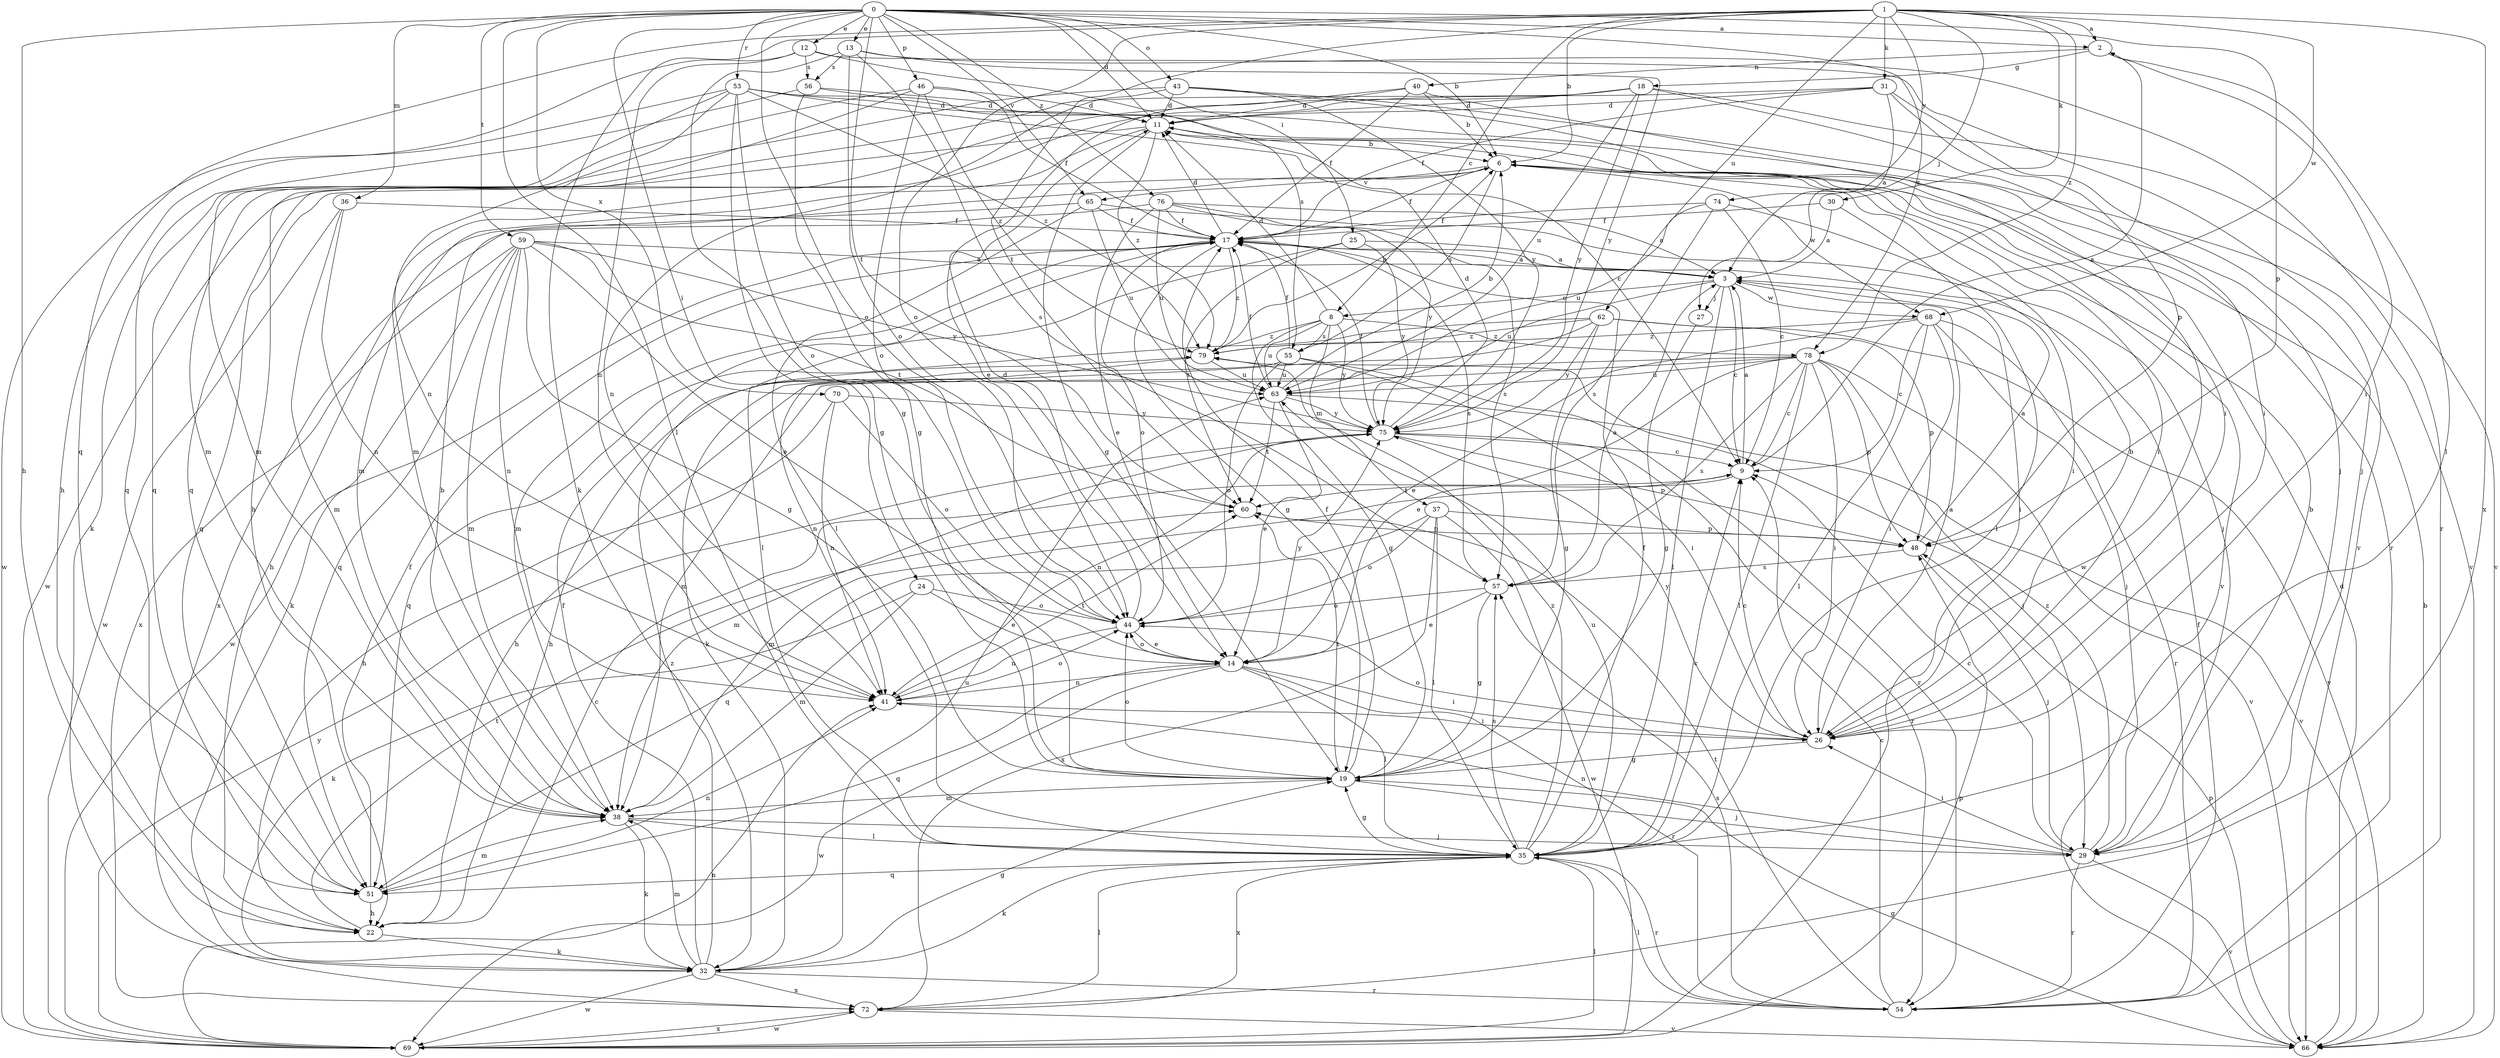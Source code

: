 strict digraph  {
0;
1;
2;
3;
6;
8;
9;
11;
12;
13;
14;
17;
18;
19;
22;
24;
25;
26;
27;
29;
30;
31;
32;
35;
36;
37;
38;
40;
41;
43;
44;
46;
48;
51;
53;
54;
55;
56;
57;
59;
60;
62;
63;
65;
66;
68;
69;
70;
72;
74;
75;
76;
78;
79;
0 -> 2  [label=a];
0 -> 6  [label=b];
0 -> 11  [label=d];
0 -> 12  [label=e];
0 -> 13  [label=e];
0 -> 22  [label=h];
0 -> 24  [label=i];
0 -> 25  [label=i];
0 -> 35  [label=l];
0 -> 36  [label=m];
0 -> 43  [label=o];
0 -> 44  [label=o];
0 -> 46  [label=p];
0 -> 48  [label=p];
0 -> 53  [label=r];
0 -> 59  [label=t];
0 -> 60  [label=t];
0 -> 65  [label=v];
0 -> 70  [label=x];
0 -> 76  [label=z];
0 -> 78  [label=z];
1 -> 2  [label=a];
1 -> 6  [label=b];
1 -> 8  [label=c];
1 -> 27  [label=j];
1 -> 30  [label=k];
1 -> 31  [label=k];
1 -> 32  [label=k];
1 -> 44  [label=o];
1 -> 51  [label=q];
1 -> 60  [label=t];
1 -> 62  [label=u];
1 -> 68  [label=w];
1 -> 72  [label=x];
1 -> 74  [label=y];
1 -> 78  [label=z];
2 -> 18  [label=g];
2 -> 26  [label=i];
2 -> 35  [label=l];
2 -> 40  [label=n];
3 -> 8  [label=c];
3 -> 9  [label=c];
3 -> 26  [label=i];
3 -> 27  [label=j];
3 -> 35  [label=l];
3 -> 63  [label=u];
3 -> 68  [label=w];
6 -> 17  [label=f];
6 -> 26  [label=i];
6 -> 51  [label=q];
6 -> 55  [label=s];
6 -> 65  [label=v];
6 -> 68  [label=w];
8 -> 11  [label=d];
8 -> 19  [label=g];
8 -> 37  [label=m];
8 -> 55  [label=s];
8 -> 63  [label=u];
8 -> 75  [label=y];
8 -> 78  [label=z];
8 -> 79  [label=z];
9 -> 2  [label=a];
9 -> 3  [label=a];
9 -> 38  [label=m];
9 -> 60  [label=t];
11 -> 6  [label=b];
11 -> 19  [label=g];
11 -> 38  [label=m];
11 -> 66  [label=v];
11 -> 69  [label=w];
11 -> 79  [label=z];
12 -> 22  [label=h];
12 -> 41  [label=n];
12 -> 55  [label=s];
12 -> 56  [label=s];
12 -> 66  [label=v];
13 -> 19  [label=g];
13 -> 44  [label=o];
13 -> 54  [label=r];
13 -> 56  [label=s];
13 -> 57  [label=s];
13 -> 75  [label=y];
14 -> 26  [label=i];
14 -> 35  [label=l];
14 -> 41  [label=n];
14 -> 44  [label=o];
14 -> 51  [label=q];
14 -> 54  [label=r];
14 -> 69  [label=w];
14 -> 75  [label=y];
17 -> 3  [label=a];
17 -> 11  [label=d];
17 -> 19  [label=g];
17 -> 38  [label=m];
17 -> 44  [label=o];
17 -> 57  [label=s];
17 -> 69  [label=w];
17 -> 79  [label=z];
18 -> 11  [label=d];
18 -> 22  [label=h];
18 -> 26  [label=i];
18 -> 38  [label=m];
18 -> 63  [label=u];
18 -> 66  [label=v];
18 -> 75  [label=y];
19 -> 17  [label=f];
19 -> 29  [label=j];
19 -> 38  [label=m];
19 -> 44  [label=o];
19 -> 60  [label=t];
22 -> 9  [label=c];
22 -> 32  [label=k];
22 -> 60  [label=t];
24 -> 14  [label=e];
24 -> 32  [label=k];
24 -> 38  [label=m];
24 -> 44  [label=o];
25 -> 3  [label=a];
25 -> 35  [label=l];
25 -> 60  [label=t];
25 -> 75  [label=y];
26 -> 3  [label=a];
26 -> 6  [label=b];
26 -> 9  [label=c];
26 -> 19  [label=g];
26 -> 44  [label=o];
26 -> 75  [label=y];
27 -> 19  [label=g];
29 -> 6  [label=b];
29 -> 9  [label=c];
29 -> 26  [label=i];
29 -> 41  [label=n];
29 -> 54  [label=r];
29 -> 66  [label=v];
29 -> 79  [label=z];
30 -> 3  [label=a];
30 -> 17  [label=f];
30 -> 35  [label=l];
31 -> 3  [label=a];
31 -> 11  [label=d];
31 -> 17  [label=f];
31 -> 29  [label=j];
31 -> 48  [label=p];
31 -> 51  [label=q];
32 -> 17  [label=f];
32 -> 19  [label=g];
32 -> 38  [label=m];
32 -> 54  [label=r];
32 -> 63  [label=u];
32 -> 69  [label=w];
32 -> 72  [label=x];
32 -> 79  [label=z];
35 -> 9  [label=c];
35 -> 17  [label=f];
35 -> 19  [label=g];
35 -> 32  [label=k];
35 -> 51  [label=q];
35 -> 54  [label=r];
35 -> 57  [label=s];
35 -> 63  [label=u];
35 -> 72  [label=x];
35 -> 79  [label=z];
36 -> 17  [label=f];
36 -> 38  [label=m];
36 -> 41  [label=n];
36 -> 69  [label=w];
37 -> 35  [label=l];
37 -> 44  [label=o];
37 -> 48  [label=p];
37 -> 51  [label=q];
37 -> 69  [label=w];
37 -> 72  [label=x];
38 -> 6  [label=b];
38 -> 29  [label=j];
38 -> 32  [label=k];
38 -> 35  [label=l];
40 -> 6  [label=b];
40 -> 11  [label=d];
40 -> 14  [label=e];
40 -> 17  [label=f];
40 -> 69  [label=w];
41 -> 26  [label=i];
41 -> 44  [label=o];
41 -> 60  [label=t];
43 -> 11  [label=d];
43 -> 41  [label=n];
43 -> 51  [label=q];
43 -> 54  [label=r];
43 -> 66  [label=v];
43 -> 75  [label=y];
44 -> 11  [label=d];
44 -> 14  [label=e];
44 -> 41  [label=n];
46 -> 11  [label=d];
46 -> 17  [label=f];
46 -> 32  [label=k];
46 -> 38  [label=m];
46 -> 44  [label=o];
46 -> 79  [label=z];
48 -> 3  [label=a];
48 -> 29  [label=j];
48 -> 57  [label=s];
51 -> 17  [label=f];
51 -> 22  [label=h];
51 -> 38  [label=m];
51 -> 41  [label=n];
53 -> 9  [label=c];
53 -> 11  [label=d];
53 -> 19  [label=g];
53 -> 26  [label=i];
53 -> 38  [label=m];
53 -> 41  [label=n];
53 -> 44  [label=o];
53 -> 69  [label=w];
53 -> 79  [label=z];
54 -> 9  [label=c];
54 -> 17  [label=f];
54 -> 35  [label=l];
54 -> 57  [label=s];
54 -> 60  [label=t];
55 -> 17  [label=f];
55 -> 22  [label=h];
55 -> 26  [label=i];
55 -> 44  [label=o];
55 -> 54  [label=r];
55 -> 63  [label=u];
56 -> 11  [label=d];
56 -> 19  [label=g];
56 -> 29  [label=j];
56 -> 51  [label=q];
57 -> 3  [label=a];
57 -> 14  [label=e];
57 -> 19  [label=g];
57 -> 44  [label=o];
59 -> 3  [label=a];
59 -> 14  [label=e];
59 -> 19  [label=g];
59 -> 32  [label=k];
59 -> 38  [label=m];
59 -> 41  [label=n];
59 -> 51  [label=q];
59 -> 60  [label=t];
59 -> 72  [label=x];
59 -> 75  [label=y];
60 -> 48  [label=p];
62 -> 19  [label=g];
62 -> 32  [label=k];
62 -> 48  [label=p];
62 -> 51  [label=q];
62 -> 66  [label=v];
62 -> 75  [label=y];
62 -> 79  [label=z];
63 -> 6  [label=b];
63 -> 14  [label=e];
63 -> 17  [label=f];
63 -> 60  [label=t];
63 -> 66  [label=v];
63 -> 75  [label=y];
65 -> 17  [label=f];
65 -> 22  [label=h];
65 -> 29  [label=j];
65 -> 35  [label=l];
65 -> 63  [label=u];
66 -> 6  [label=b];
66 -> 11  [label=d];
66 -> 19  [label=g];
66 -> 48  [label=p];
68 -> 9  [label=c];
68 -> 14  [label=e];
68 -> 26  [label=i];
68 -> 29  [label=j];
68 -> 35  [label=l];
68 -> 54  [label=r];
68 -> 79  [label=z];
69 -> 35  [label=l];
69 -> 41  [label=n];
69 -> 48  [label=p];
69 -> 72  [label=x];
69 -> 75  [label=y];
70 -> 22  [label=h];
70 -> 41  [label=n];
70 -> 44  [label=o];
70 -> 75  [label=y];
72 -> 35  [label=l];
72 -> 66  [label=v];
72 -> 69  [label=w];
74 -> 9  [label=c];
74 -> 17  [label=f];
74 -> 26  [label=i];
74 -> 57  [label=s];
74 -> 63  [label=u];
75 -> 9  [label=c];
75 -> 11  [label=d];
75 -> 17  [label=f];
75 -> 38  [label=m];
75 -> 41  [label=n];
75 -> 48  [label=p];
75 -> 54  [label=r];
76 -> 3  [label=a];
76 -> 14  [label=e];
76 -> 17  [label=f];
76 -> 57  [label=s];
76 -> 63  [label=u];
76 -> 72  [label=x];
76 -> 75  [label=y];
78 -> 9  [label=c];
78 -> 14  [label=e];
78 -> 22  [label=h];
78 -> 26  [label=i];
78 -> 29  [label=j];
78 -> 35  [label=l];
78 -> 38  [label=m];
78 -> 48  [label=p];
78 -> 57  [label=s];
78 -> 63  [label=u];
78 -> 66  [label=v];
79 -> 6  [label=b];
79 -> 41  [label=n];
79 -> 63  [label=u];
}
